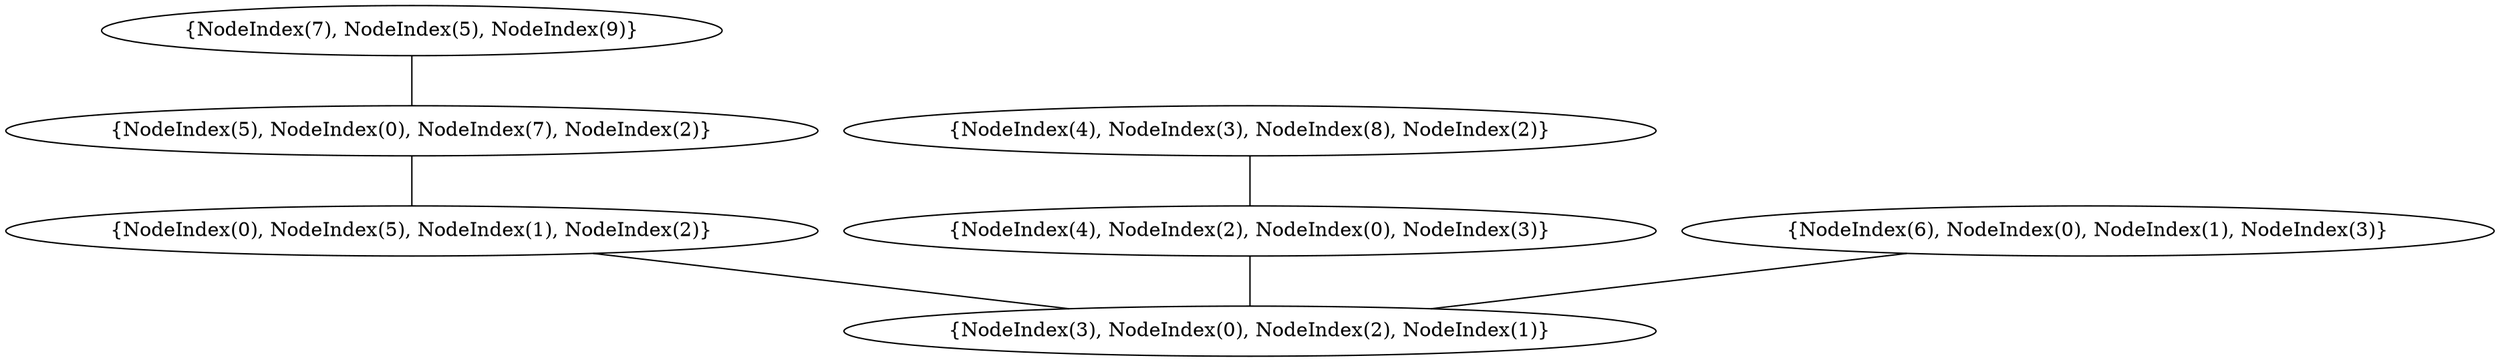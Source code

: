graph {
    0 [ label = "{NodeIndex(3), NodeIndex(0), NodeIndex(2), NodeIndex(1)}" ]
    1 [ label = "{NodeIndex(0), NodeIndex(5), NodeIndex(1), NodeIndex(2)}" ]
    2 [ label = "{NodeIndex(4), NodeIndex(2), NodeIndex(0), NodeIndex(3)}" ]
    3 [ label = "{NodeIndex(5), NodeIndex(0), NodeIndex(7), NodeIndex(2)}" ]
    4 [ label = "{NodeIndex(4), NodeIndex(3), NodeIndex(8), NodeIndex(2)}" ]
    5 [ label = "{NodeIndex(6), NodeIndex(0), NodeIndex(1), NodeIndex(3)}" ]
    6 [ label = "{NodeIndex(7), NodeIndex(5), NodeIndex(9)}" ]
    1 -- 0 [ ]
    2 -- 0 [ ]
    3 -- 1 [ ]
    5 -- 0 [ ]
    4 -- 2 [ ]
    6 -- 3 [ ]
}
